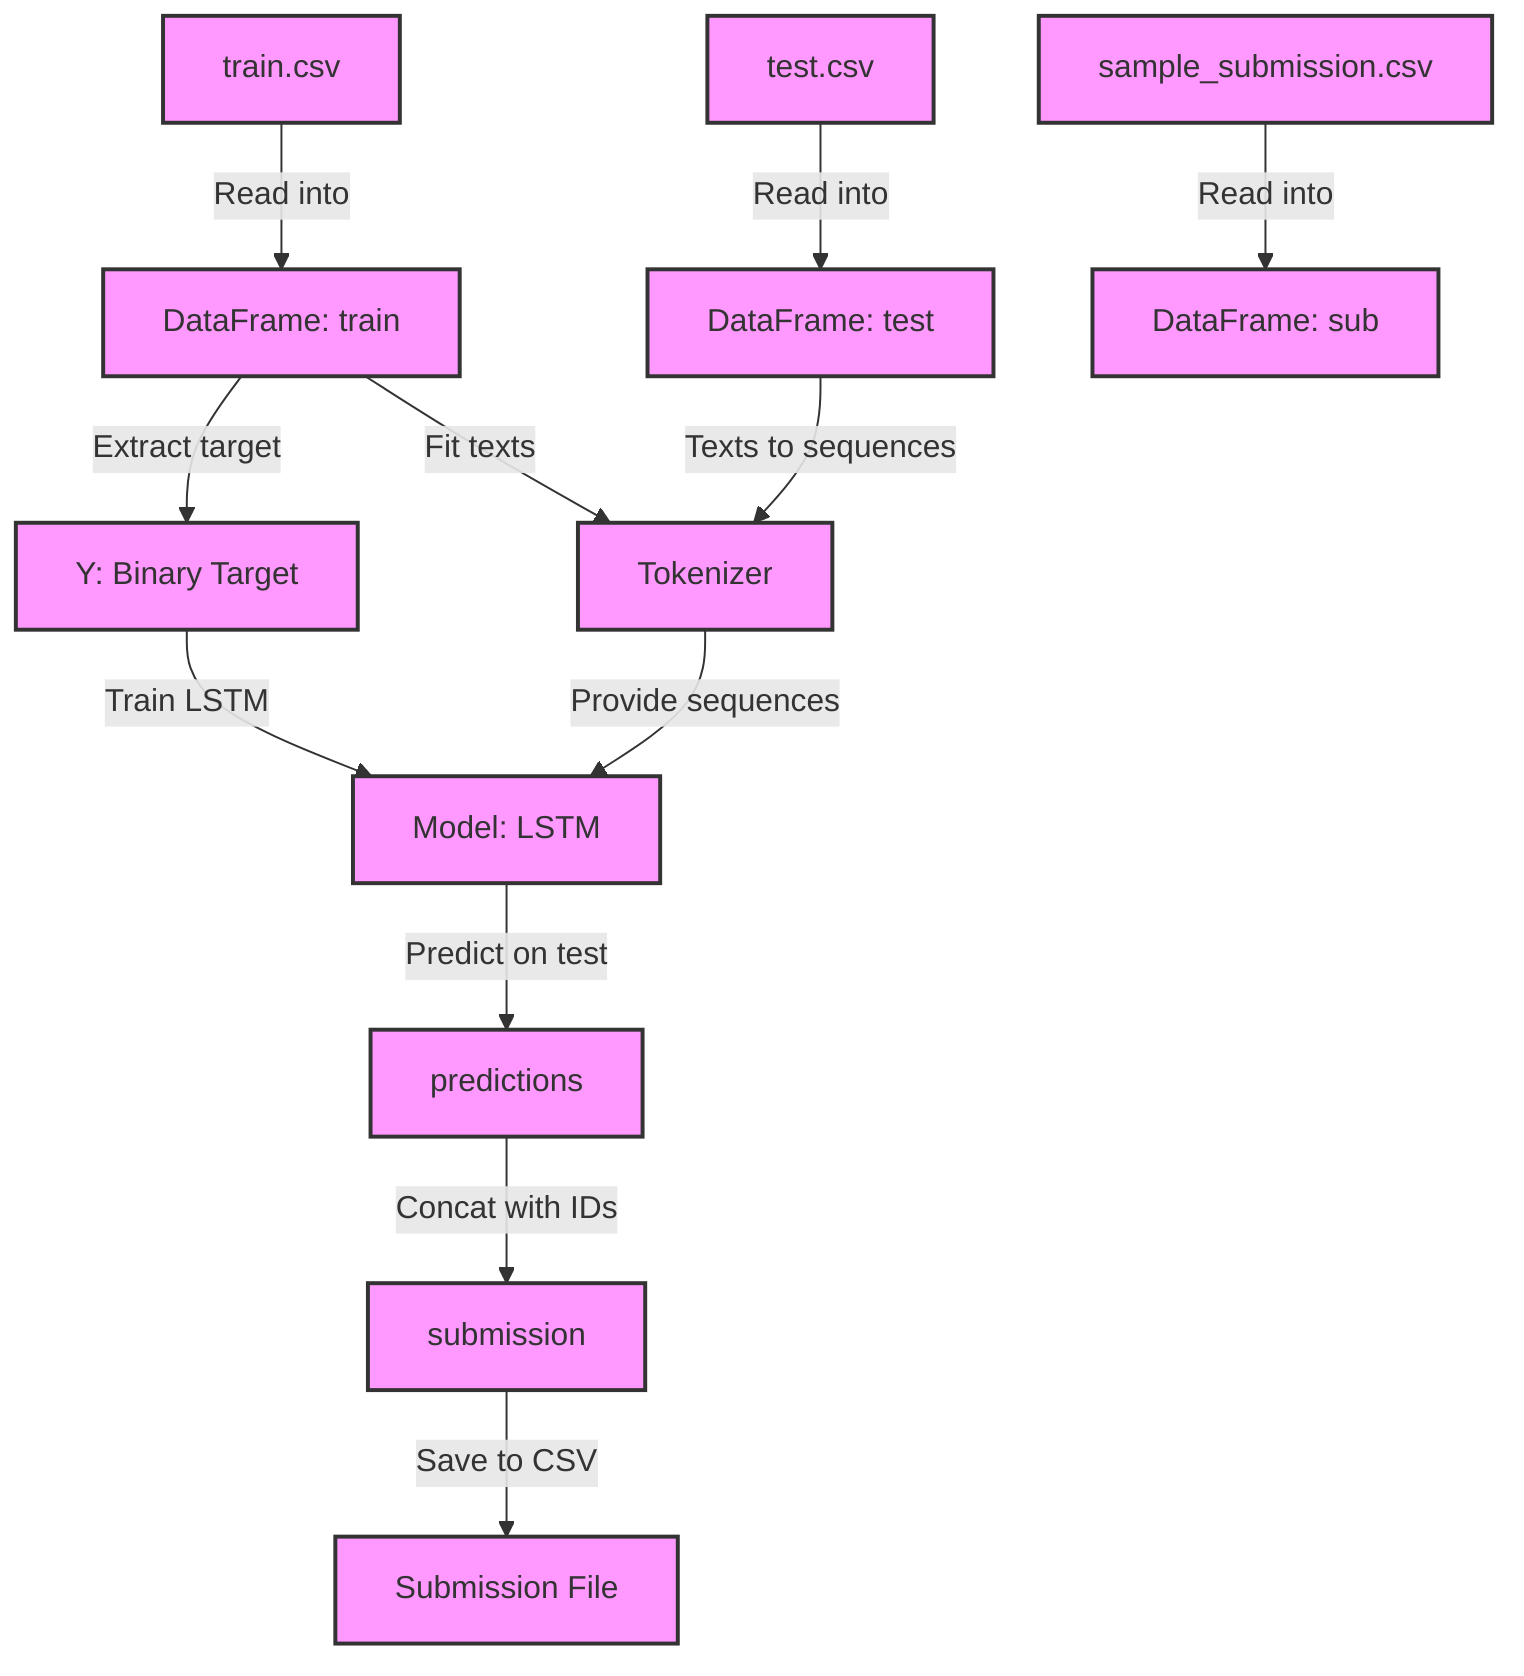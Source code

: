 flowchart TD
    %% Data Sources
    A1["train.csv"] -->|"Read into"| B1["DataFrame: train"]
    A2["test.csv"] -->|"Read into"| B2["DataFrame: test"]
    A3["sample_submission.csv"] -->|"Read into"| B3["DataFrame: sub"]

    %% Data Processing
    B1 -->|"Extract target"| C1["Y: Binary Target"]
    B1 -->|"Fit texts"| C2["Tokenizer"]
    B2 -->|"Texts to sequences"| C2

    %% Model Training
    C1 -->|"Train LSTM"| D1["Model: LSTM"]
    C2 -->|"Provide sequences"| D1

    %% Predictions
    D1 -->|"Predict on test"| E1["predictions"]

    %% Creating Submission
    E1 -->|"Concat with IDs"| F1["submission"]
    F1 -->|"Save to CSV"| G1["Submission File"]

    %% Comments
    classDef dataNode fill:#f9f,stroke:#333,stroke-width:2px;
    class A1,A2,A3,B1,B2,B3 dataNode;
    class C1,C2,D1,E1,F1,G1 dataNode;
    %% Nodes explained
    A1:::dataNode
    A2:::dataNode
    A3:::dataNode
    B1:::dataNode
    B2:::dataNode
    B3:::dataNode
    C1:::dataNode
    C2:::dataNode
    D1:::dataNode
    E1:::dataNode
    F1:::dataNode
    G1:::dataNode